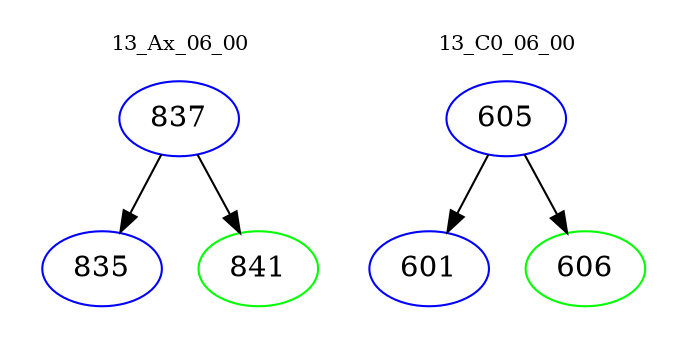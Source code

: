 digraph{
subgraph cluster_0 {
color = white
label = "13_Ax_06_00";
fontsize=10;
T0_837 [label="837", color="blue"]
T0_837 -> T0_835 [color="black"]
T0_835 [label="835", color="blue"]
T0_837 -> T0_841 [color="black"]
T0_841 [label="841", color="green"]
}
subgraph cluster_1 {
color = white
label = "13_C0_06_00";
fontsize=10;
T1_605 [label="605", color="blue"]
T1_605 -> T1_601 [color="black"]
T1_601 [label="601", color="blue"]
T1_605 -> T1_606 [color="black"]
T1_606 [label="606", color="green"]
}
}
